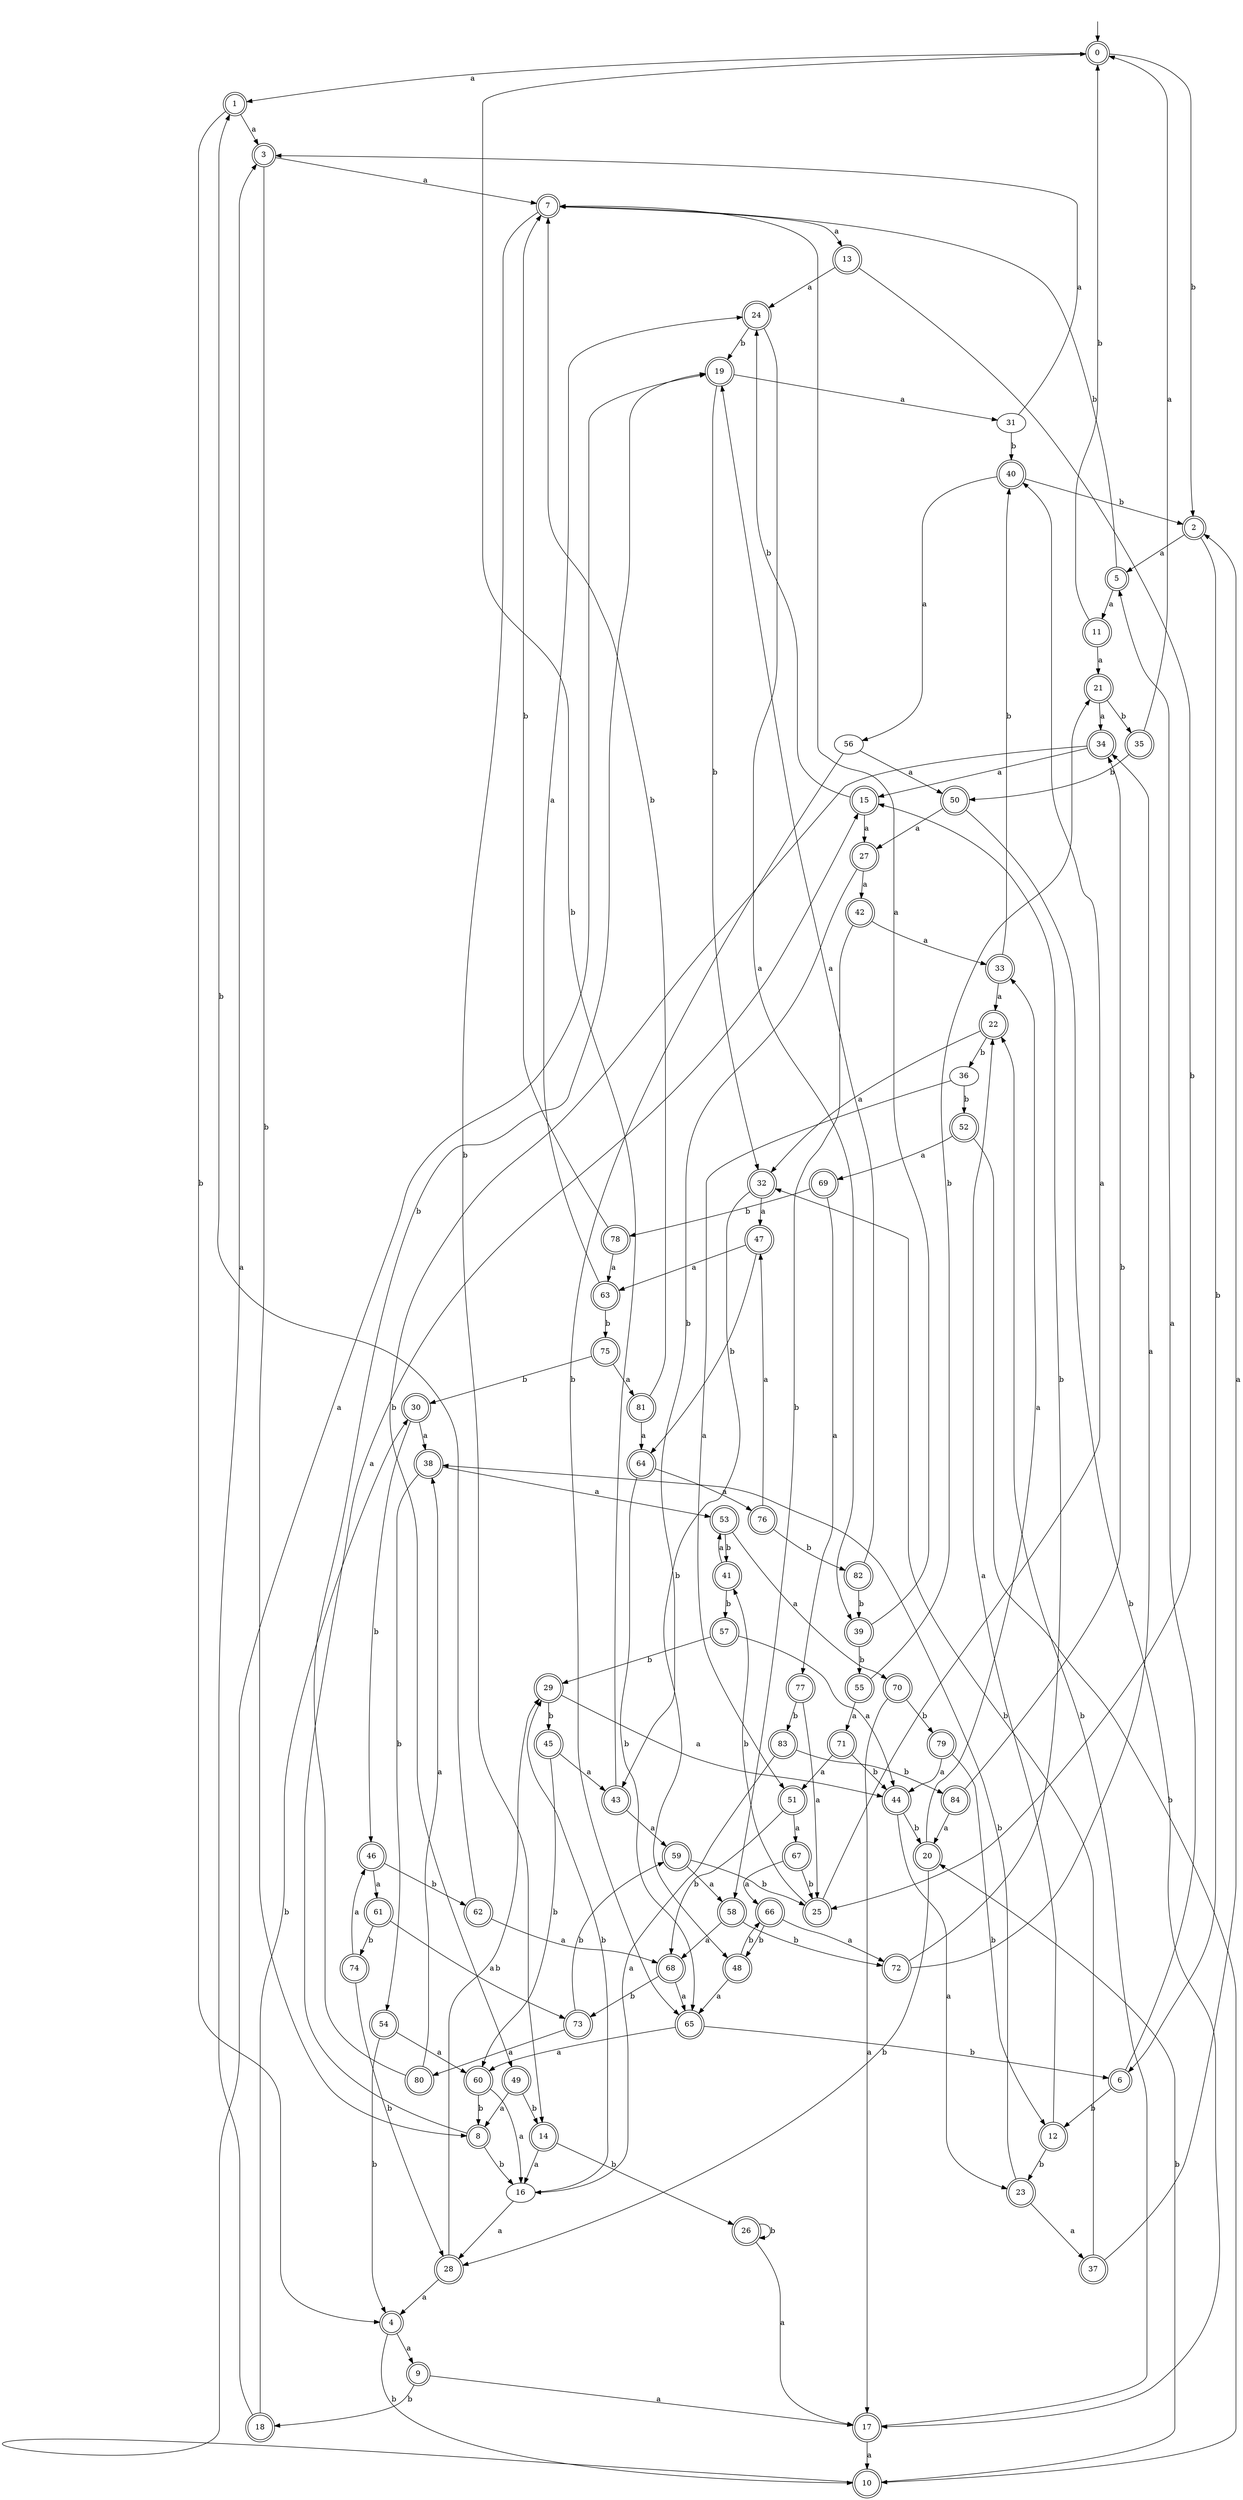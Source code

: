 digraph RandomDFA {
  __start0 [label="", shape=none];
  __start0 -> 0 [label=""];
  0 [shape=circle] [shape=doublecircle]
  0 -> 1 [label="a"]
  0 -> 2 [label="b"]
  1 [shape=doublecircle]
  1 -> 3 [label="a"]
  1 -> 4 [label="b"]
  2 [shape=doublecircle]
  2 -> 5 [label="a"]
  2 -> 6 [label="b"]
  3 [shape=doublecircle]
  3 -> 7 [label="a"]
  3 -> 8 [label="b"]
  4 [shape=doublecircle]
  4 -> 9 [label="a"]
  4 -> 10 [label="b"]
  5 [shape=doublecircle]
  5 -> 11 [label="a"]
  5 -> 7 [label="b"]
  6 [shape=doublecircle]
  6 -> 5 [label="a"]
  6 -> 12 [label="b"]
  7 [shape=doublecircle]
  7 -> 13 [label="a"]
  7 -> 14 [label="b"]
  8 [shape=doublecircle]
  8 -> 15 [label="a"]
  8 -> 16 [label="b"]
  9 [shape=doublecircle]
  9 -> 17 [label="a"]
  9 -> 18 [label="b"]
  10 [shape=doublecircle]
  10 -> 19 [label="a"]
  10 -> 20 [label="b"]
  11 [shape=doublecircle]
  11 -> 21 [label="a"]
  11 -> 0 [label="b"]
  12 [shape=doublecircle]
  12 -> 22 [label="a"]
  12 -> 23 [label="b"]
  13 [shape=doublecircle]
  13 -> 24 [label="a"]
  13 -> 25 [label="b"]
  14 [shape=doublecircle]
  14 -> 16 [label="a"]
  14 -> 26 [label="b"]
  15 [shape=doublecircle]
  15 -> 27 [label="a"]
  15 -> 24 [label="b"]
  16
  16 -> 28 [label="a"]
  16 -> 29 [label="b"]
  17 [shape=doublecircle]
  17 -> 10 [label="a"]
  17 -> 22 [label="b"]
  18 [shape=doublecircle]
  18 -> 3 [label="a"]
  18 -> 30 [label="b"]
  19 [shape=doublecircle]
  19 -> 31 [label="a"]
  19 -> 32 [label="b"]
  20 [shape=doublecircle]
  20 -> 33 [label="a"]
  20 -> 28 [label="b"]
  21 [shape=doublecircle]
  21 -> 34 [label="a"]
  21 -> 35 [label="b"]
  22 [shape=doublecircle]
  22 -> 32 [label="a"]
  22 -> 36 [label="b"]
  23 [shape=doublecircle]
  23 -> 37 [label="a"]
  23 -> 38 [label="b"]
  24 [shape=doublecircle]
  24 -> 39 [label="a"]
  24 -> 19 [label="b"]
  25 [shape=doublecircle]
  25 -> 40 [label="a"]
  25 -> 41 [label="b"]
  26 [shape=doublecircle]
  26 -> 17 [label="a"]
  26 -> 26 [label="b"]
  27 [shape=doublecircle]
  27 -> 42 [label="a"]
  27 -> 43 [label="b"]
  28 [shape=doublecircle]
  28 -> 4 [label="a"]
  28 -> 29 [label="b"]
  29 [shape=doublecircle]
  29 -> 44 [label="a"]
  29 -> 45 [label="b"]
  30 [shape=doublecircle]
  30 -> 38 [label="a"]
  30 -> 46 [label="b"]
  31
  31 -> 3 [label="a"]
  31 -> 40 [label="b"]
  32 [shape=doublecircle]
  32 -> 47 [label="a"]
  32 -> 48 [label="b"]
  33 [shape=doublecircle]
  33 -> 22 [label="a"]
  33 -> 40 [label="b"]
  34 [shape=doublecircle]
  34 -> 15 [label="a"]
  34 -> 49 [label="b"]
  35 [shape=doublecircle]
  35 -> 0 [label="a"]
  35 -> 50 [label="b"]
  36
  36 -> 51 [label="a"]
  36 -> 52 [label="b"]
  37 [shape=doublecircle]
  37 -> 2 [label="a"]
  37 -> 32 [label="b"]
  38 [shape=doublecircle]
  38 -> 53 [label="a"]
  38 -> 54 [label="b"]
  39 [shape=doublecircle]
  39 -> 7 [label="a"]
  39 -> 55 [label="b"]
  40 [shape=doublecircle]
  40 -> 56 [label="a"]
  40 -> 2 [label="b"]
  41 [shape=doublecircle]
  41 -> 53 [label="a"]
  41 -> 57 [label="b"]
  42 [shape=doublecircle]
  42 -> 33 [label="a"]
  42 -> 58 [label="b"]
  43 [shape=doublecircle]
  43 -> 59 [label="a"]
  43 -> 0 [label="b"]
  44 [shape=doublecircle]
  44 -> 23 [label="a"]
  44 -> 20 [label="b"]
  45 [shape=doublecircle]
  45 -> 43 [label="a"]
  45 -> 60 [label="b"]
  46 [shape=doublecircle]
  46 -> 61 [label="a"]
  46 -> 62 [label="b"]
  47 [shape=doublecircle]
  47 -> 63 [label="a"]
  47 -> 64 [label="b"]
  48 [shape=doublecircle]
  48 -> 65 [label="a"]
  48 -> 66 [label="b"]
  49 [shape=doublecircle]
  49 -> 8 [label="a"]
  49 -> 14 [label="b"]
  50 [shape=doublecircle]
  50 -> 27 [label="a"]
  50 -> 17 [label="b"]
  51 [shape=doublecircle]
  51 -> 67 [label="a"]
  51 -> 68 [label="b"]
  52 [shape=doublecircle]
  52 -> 69 [label="a"]
  52 -> 10 [label="b"]
  53 [shape=doublecircle]
  53 -> 70 [label="a"]
  53 -> 41 [label="b"]
  54 [shape=doublecircle]
  54 -> 60 [label="a"]
  54 -> 4 [label="b"]
  55 [shape=doublecircle]
  55 -> 71 [label="a"]
  55 -> 21 [label="b"]
  56
  56 -> 50 [label="a"]
  56 -> 65 [label="b"]
  57 [shape=doublecircle]
  57 -> 44 [label="a"]
  57 -> 29 [label="b"]
  58 [shape=doublecircle]
  58 -> 68 [label="a"]
  58 -> 72 [label="b"]
  59 [shape=doublecircle]
  59 -> 58 [label="a"]
  59 -> 25 [label="b"]
  60 [shape=doublecircle]
  60 -> 16 [label="a"]
  60 -> 8 [label="b"]
  61 [shape=doublecircle]
  61 -> 73 [label="a"]
  61 -> 74 [label="b"]
  62 [shape=doublecircle]
  62 -> 68 [label="a"]
  62 -> 1 [label="b"]
  63 [shape=doublecircle]
  63 -> 24 [label="a"]
  63 -> 75 [label="b"]
  64 [shape=doublecircle]
  64 -> 76 [label="a"]
  64 -> 65 [label="b"]
  65 [shape=doublecircle]
  65 -> 60 [label="a"]
  65 -> 6 [label="b"]
  66 [shape=doublecircle]
  66 -> 72 [label="a"]
  66 -> 48 [label="b"]
  67 [shape=doublecircle]
  67 -> 66 [label="a"]
  67 -> 25 [label="b"]
  68 [shape=doublecircle]
  68 -> 65 [label="a"]
  68 -> 73 [label="b"]
  69 [shape=doublecircle]
  69 -> 77 [label="a"]
  69 -> 78 [label="b"]
  70 [shape=doublecircle]
  70 -> 17 [label="a"]
  70 -> 79 [label="b"]
  71 [shape=doublecircle]
  71 -> 51 [label="a"]
  71 -> 44 [label="b"]
  72 [shape=doublecircle]
  72 -> 34 [label="a"]
  72 -> 15 [label="b"]
  73 [shape=doublecircle]
  73 -> 80 [label="a"]
  73 -> 59 [label="b"]
  74 [shape=doublecircle]
  74 -> 46 [label="a"]
  74 -> 28 [label="b"]
  75 [shape=doublecircle]
  75 -> 81 [label="a"]
  75 -> 30 [label="b"]
  76 [shape=doublecircle]
  76 -> 47 [label="a"]
  76 -> 82 [label="b"]
  77 [shape=doublecircle]
  77 -> 25 [label="a"]
  77 -> 83 [label="b"]
  78 [shape=doublecircle]
  78 -> 63 [label="a"]
  78 -> 7 [label="b"]
  79 [shape=doublecircle]
  79 -> 44 [label="a"]
  79 -> 12 [label="b"]
  80 [shape=doublecircle]
  80 -> 38 [label="a"]
  80 -> 19 [label="b"]
  81 [shape=doublecircle]
  81 -> 64 [label="a"]
  81 -> 7 [label="b"]
  82 [shape=doublecircle]
  82 -> 19 [label="a"]
  82 -> 39 [label="b"]
  83 [shape=doublecircle]
  83 -> 16 [label="a"]
  83 -> 84 [label="b"]
  84 [shape=doublecircle]
  84 -> 20 [label="a"]
  84 -> 34 [label="b"]
}
